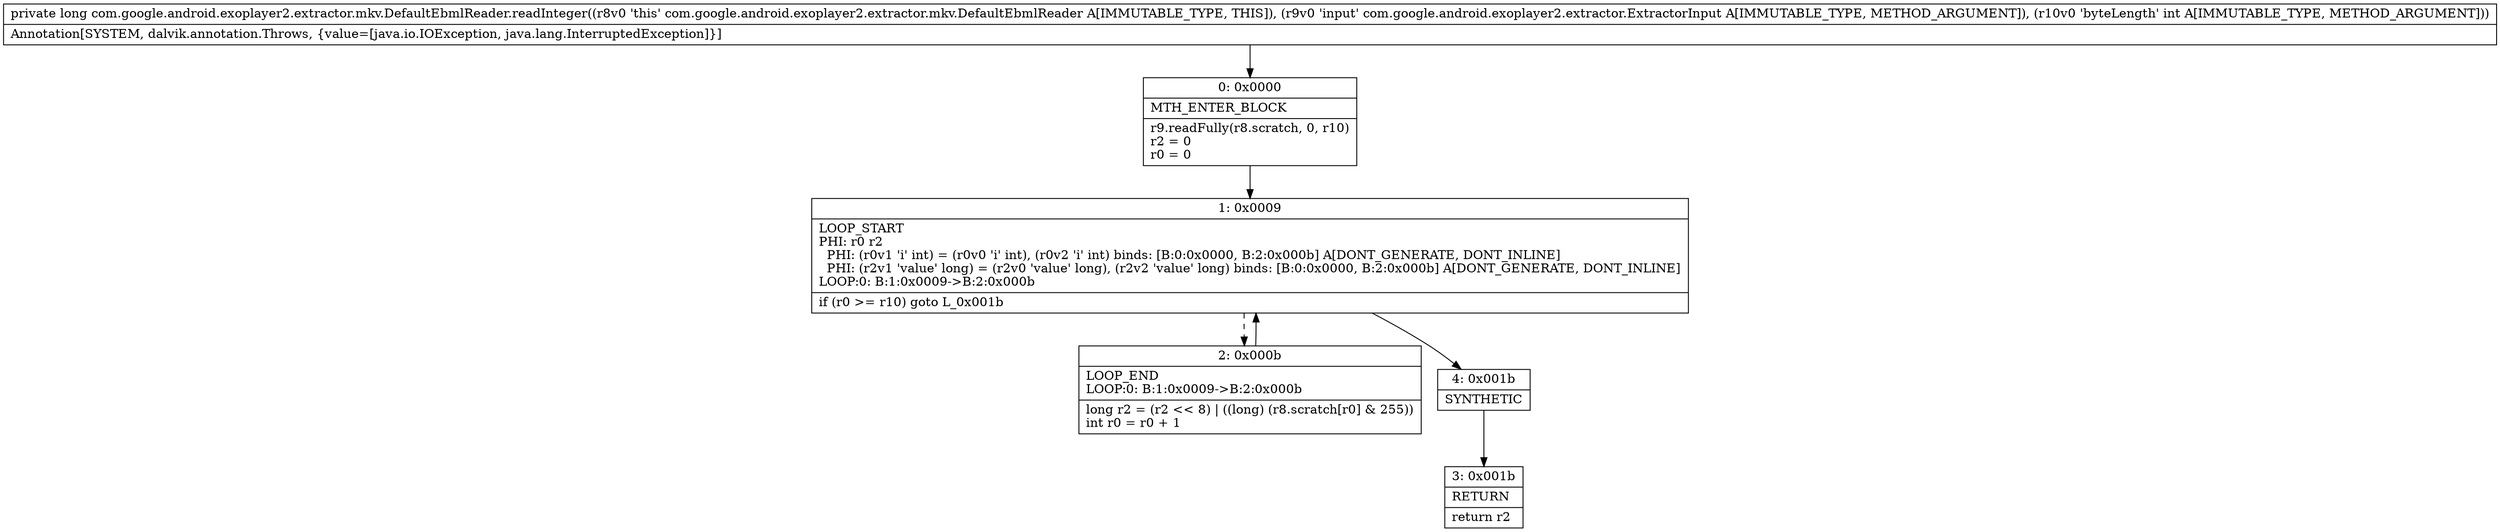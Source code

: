digraph "CFG forcom.google.android.exoplayer2.extractor.mkv.DefaultEbmlReader.readInteger(Lcom\/google\/android\/exoplayer2\/extractor\/ExtractorInput;I)J" {
Node_0 [shape=record,label="{0\:\ 0x0000|MTH_ENTER_BLOCK\l|r9.readFully(r8.scratch, 0, r10)\lr2 = 0\lr0 = 0\l}"];
Node_1 [shape=record,label="{1\:\ 0x0009|LOOP_START\lPHI: r0 r2 \l  PHI: (r0v1 'i' int) = (r0v0 'i' int), (r0v2 'i' int) binds: [B:0:0x0000, B:2:0x000b] A[DONT_GENERATE, DONT_INLINE]\l  PHI: (r2v1 'value' long) = (r2v0 'value' long), (r2v2 'value' long) binds: [B:0:0x0000, B:2:0x000b] A[DONT_GENERATE, DONT_INLINE]\lLOOP:0: B:1:0x0009\-\>B:2:0x000b\l|if (r0 \>= r10) goto L_0x001b\l}"];
Node_2 [shape=record,label="{2\:\ 0x000b|LOOP_END\lLOOP:0: B:1:0x0009\-\>B:2:0x000b\l|long r2 = (r2 \<\< 8) \| ((long) (r8.scratch[r0] & 255))\lint r0 = r0 + 1\l}"];
Node_3 [shape=record,label="{3\:\ 0x001b|RETURN\l|return r2\l}"];
Node_4 [shape=record,label="{4\:\ 0x001b|SYNTHETIC\l}"];
MethodNode[shape=record,label="{private long com.google.android.exoplayer2.extractor.mkv.DefaultEbmlReader.readInteger((r8v0 'this' com.google.android.exoplayer2.extractor.mkv.DefaultEbmlReader A[IMMUTABLE_TYPE, THIS]), (r9v0 'input' com.google.android.exoplayer2.extractor.ExtractorInput A[IMMUTABLE_TYPE, METHOD_ARGUMENT]), (r10v0 'byteLength' int A[IMMUTABLE_TYPE, METHOD_ARGUMENT]))  | Annotation[SYSTEM, dalvik.annotation.Throws, \{value=[java.io.IOException, java.lang.InterruptedException]\}]\l}"];
MethodNode -> Node_0;
Node_0 -> Node_1;
Node_1 -> Node_2[style=dashed];
Node_1 -> Node_4;
Node_2 -> Node_1;
Node_4 -> Node_3;
}

